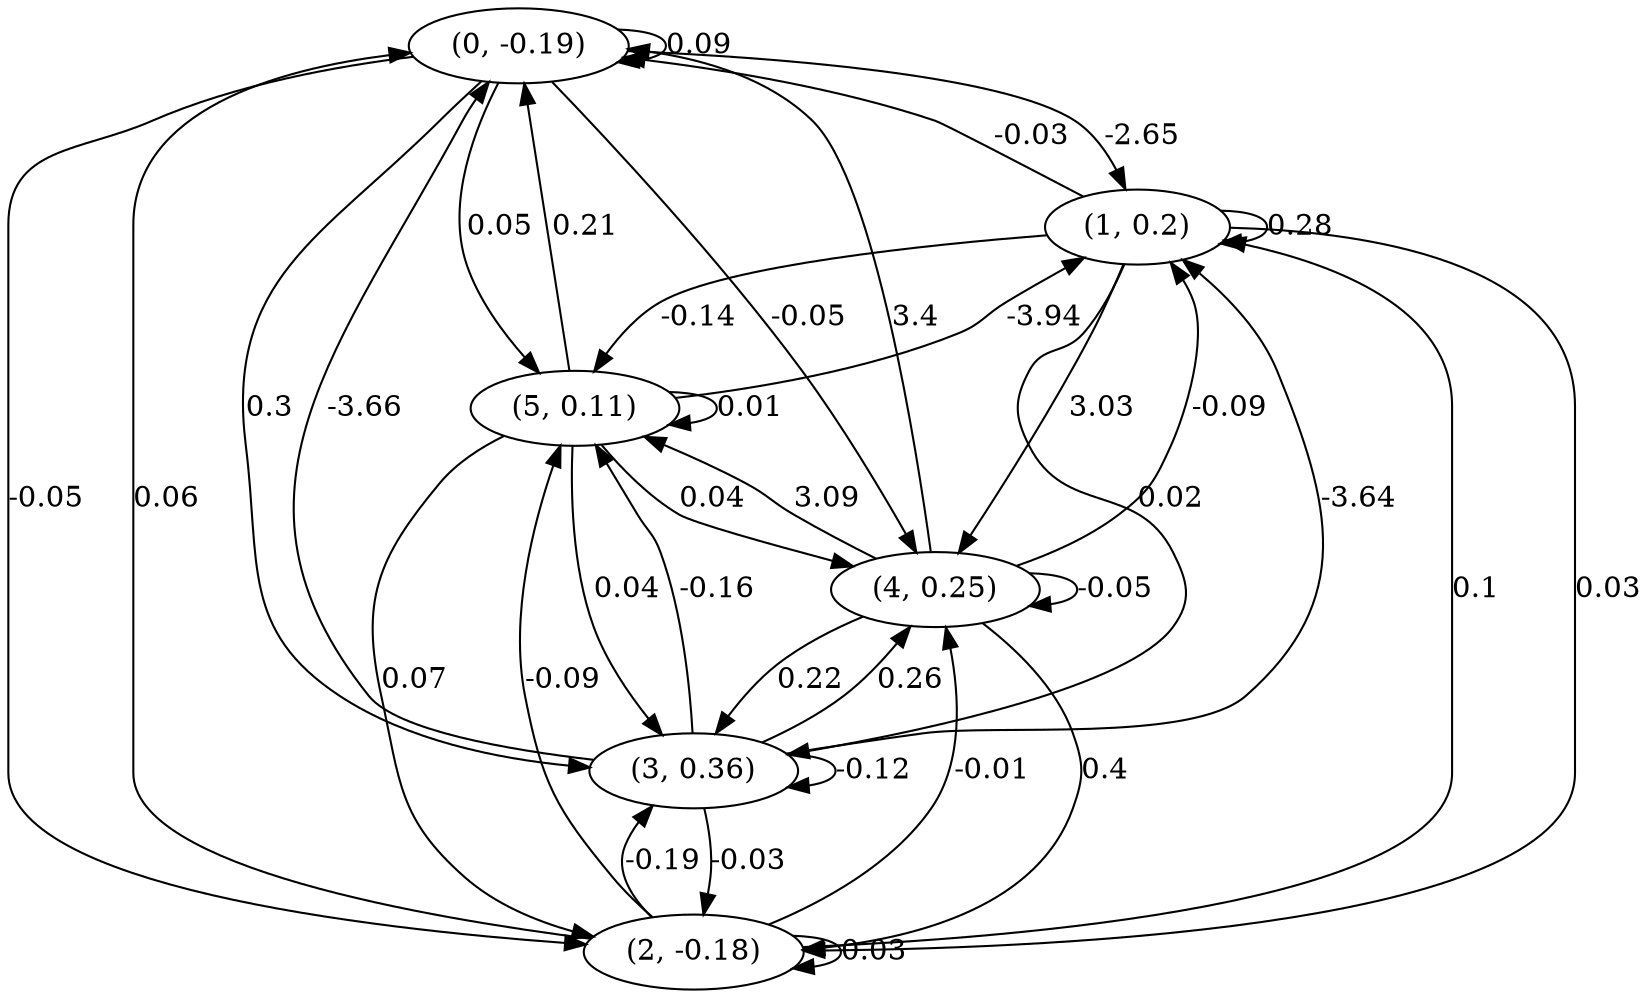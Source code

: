 digraph {
    0 [ label = "(0, -0.19)" ]
    1 [ label = "(1, 0.2)" ]
    2 [ label = "(2, -0.18)" ]
    3 [ label = "(3, 0.36)" ]
    4 [ label = "(4, 0.25)" ]
    5 [ label = "(5, 0.11)" ]
    0 -> 0 [ label = "0.09" ]
    1 -> 1 [ label = "0.28" ]
    2 -> 2 [ label = "0.03" ]
    3 -> 3 [ label = "-0.12" ]
    4 -> 4 [ label = "-0.05" ]
    5 -> 5 [ label = "0.01" ]
    1 -> 0 [ label = "-0.03" ]
    2 -> 0 [ label = "0.06" ]
    3 -> 0 [ label = "-3.66" ]
    4 -> 0 [ label = "3.4" ]
    5 -> 0 [ label = "0.21" ]
    0 -> 1 [ label = "-2.65" ]
    2 -> 1 [ label = "0.1" ]
    3 -> 1 [ label = "-3.64" ]
    4 -> 1 [ label = "-0.09" ]
    5 -> 1 [ label = "-3.94" ]
    0 -> 2 [ label = "-0.05" ]
    1 -> 2 [ label = "0.03" ]
    3 -> 2 [ label = "-0.03" ]
    4 -> 2 [ label = "0.4" ]
    5 -> 2 [ label = "0.07" ]
    0 -> 3 [ label = "0.3" ]
    1 -> 3 [ label = "0.02" ]
    2 -> 3 [ label = "-0.19" ]
    4 -> 3 [ label = "0.22" ]
    5 -> 3 [ label = "0.04" ]
    0 -> 4 [ label = "-0.05" ]
    1 -> 4 [ label = "3.03" ]
    2 -> 4 [ label = "-0.01" ]
    3 -> 4 [ label = "0.26" ]
    5 -> 4 [ label = "0.04" ]
    0 -> 5 [ label = "0.05" ]
    1 -> 5 [ label = "-0.14" ]
    2 -> 5 [ label = "-0.09" ]
    3 -> 5 [ label = "-0.16" ]
    4 -> 5 [ label = "3.09" ]
}

